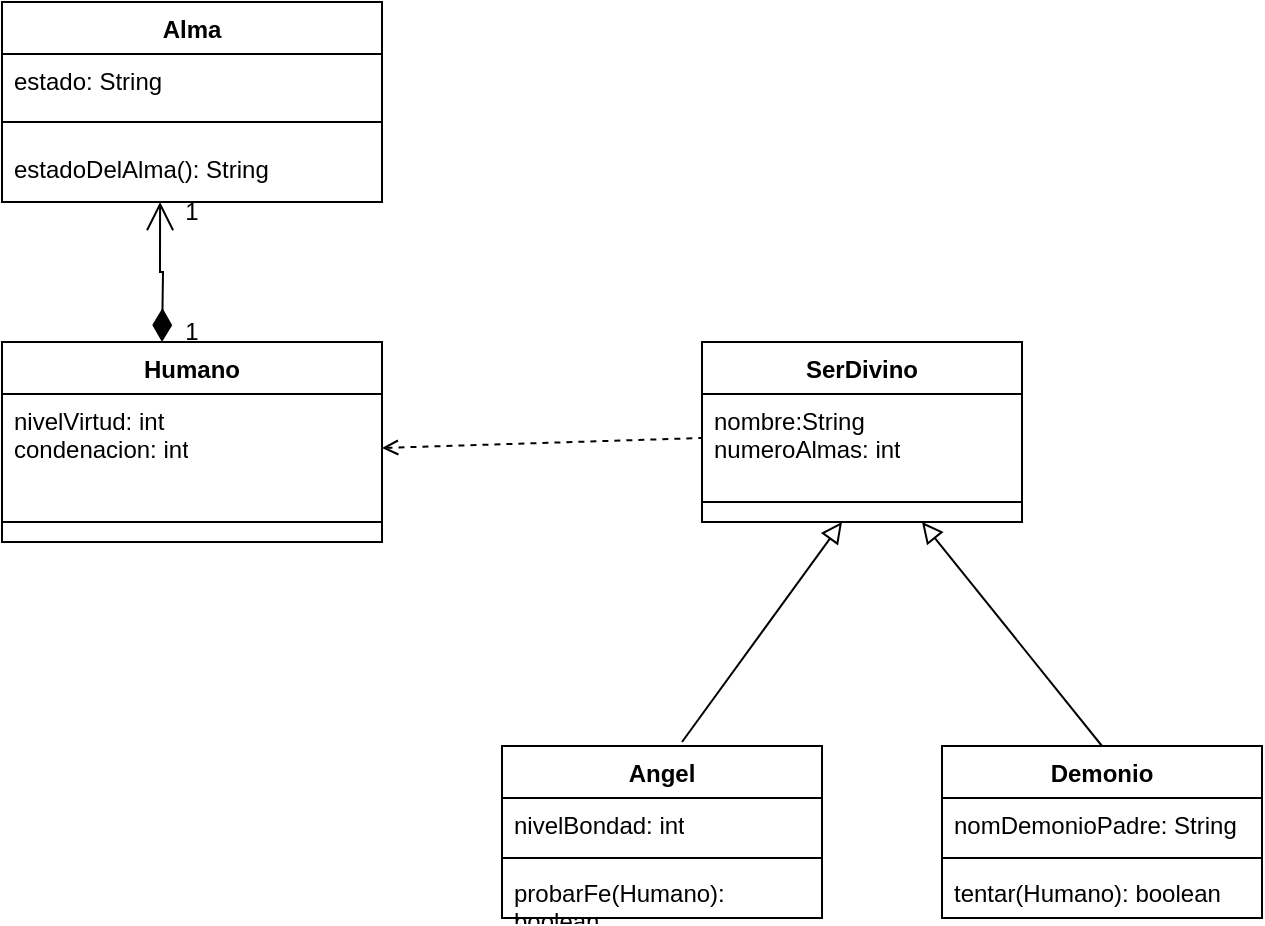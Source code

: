 <mxfile version="21.0.2" type="github">
  <diagram name="Page-1" id="ySizPNwwqI3vxmhqdh6i">
    <mxGraphModel dx="1050" dy="558" grid="1" gridSize="10" guides="1" tooltips="1" connect="1" arrows="1" fold="1" page="1" pageScale="1" pageWidth="827" pageHeight="1169" math="0" shadow="0">
      <root>
        <mxCell id="0" />
        <mxCell id="1" parent="0" />
        <mxCell id="XaTe4RbR0mwBM7nbZ-Zv-1" value="Humano" style="swimlane;fontStyle=1;align=center;verticalAlign=top;childLayout=stackLayout;horizontal=1;startSize=26;horizontalStack=0;resizeParent=1;resizeParentMax=0;resizeLast=0;collapsible=1;marginBottom=0;whiteSpace=wrap;html=1;" parent="1" vertex="1">
          <mxGeometry x="110" y="180" width="190" height="100" as="geometry" />
        </mxCell>
        <mxCell id="XaTe4RbR0mwBM7nbZ-Zv-2" value="&lt;div&gt;nivelVirtud: int&lt;/div&gt;&lt;div&gt;condenacion: int&lt;/div&gt;&lt;div&gt;&lt;br&gt;&lt;/div&gt;" style="text;strokeColor=none;fillColor=none;align=left;verticalAlign=top;spacingLeft=4;spacingRight=4;overflow=hidden;rotatable=0;points=[[0,0.5],[1,0.5]];portConstraint=eastwest;whiteSpace=wrap;html=1;" parent="XaTe4RbR0mwBM7nbZ-Zv-1" vertex="1">
          <mxGeometry y="26" width="190" height="54" as="geometry" />
        </mxCell>
        <mxCell id="JoyM6yltMa2ummFC6YBX-6" value="" style="line;strokeWidth=1;fillColor=none;align=left;verticalAlign=middle;spacingTop=-1;spacingLeft=3;spacingRight=3;rotatable=0;labelPosition=right;points=[];portConstraint=eastwest;strokeColor=inherit;" vertex="1" parent="XaTe4RbR0mwBM7nbZ-Zv-1">
          <mxGeometry y="80" width="190" height="20" as="geometry" />
        </mxCell>
        <mxCell id="XaTe4RbR0mwBM7nbZ-Zv-4" value="SerDivino" style="swimlane;fontStyle=1;align=center;verticalAlign=top;childLayout=stackLayout;horizontal=1;startSize=26;horizontalStack=0;resizeParent=1;resizeParentMax=0;resizeLast=0;collapsible=1;marginBottom=0;whiteSpace=wrap;html=1;" parent="1" vertex="1">
          <mxGeometry x="460" y="180" width="160" height="90" as="geometry" />
        </mxCell>
        <mxCell id="XaTe4RbR0mwBM7nbZ-Zv-5" value="&lt;div&gt;nombre:String&lt;/div&gt;&lt;div&gt;numeroAlmas: int&lt;br&gt;&lt;/div&gt;" style="text;strokeColor=none;fillColor=none;align=left;verticalAlign=top;spacingLeft=4;spacingRight=4;overflow=hidden;rotatable=0;points=[[0,0.5],[1,0.5]];portConstraint=eastwest;whiteSpace=wrap;html=1;" parent="XaTe4RbR0mwBM7nbZ-Zv-4" vertex="1">
          <mxGeometry y="26" width="160" height="44" as="geometry" />
        </mxCell>
        <mxCell id="XaTe4RbR0mwBM7nbZ-Zv-6" value="" style="line;strokeWidth=1;fillColor=none;align=left;verticalAlign=middle;spacingTop=-1;spacingLeft=3;spacingRight=3;rotatable=0;labelPosition=right;points=[];portConstraint=eastwest;strokeColor=inherit;" parent="XaTe4RbR0mwBM7nbZ-Zv-4" vertex="1">
          <mxGeometry y="70" width="160" height="20" as="geometry" />
        </mxCell>
        <mxCell id="XaTe4RbR0mwBM7nbZ-Zv-14" value="Angel" style="swimlane;fontStyle=1;align=center;verticalAlign=top;childLayout=stackLayout;horizontal=1;startSize=26;horizontalStack=0;resizeParent=1;resizeParentMax=0;resizeLast=0;collapsible=1;marginBottom=0;whiteSpace=wrap;html=1;" parent="1" vertex="1">
          <mxGeometry x="360" y="382" width="160" height="86" as="geometry" />
        </mxCell>
        <mxCell id="XaTe4RbR0mwBM7nbZ-Zv-15" value="nivelBondad: int" style="text;strokeColor=none;fillColor=none;align=left;verticalAlign=top;spacingLeft=4;spacingRight=4;overflow=hidden;rotatable=0;points=[[0,0.5],[1,0.5]];portConstraint=eastwest;whiteSpace=wrap;html=1;" parent="XaTe4RbR0mwBM7nbZ-Zv-14" vertex="1">
          <mxGeometry y="26" width="160" height="26" as="geometry" />
        </mxCell>
        <mxCell id="XaTe4RbR0mwBM7nbZ-Zv-16" value="" style="line;strokeWidth=1;fillColor=none;align=left;verticalAlign=middle;spacingTop=-1;spacingLeft=3;spacingRight=3;rotatable=0;labelPosition=right;points=[];portConstraint=eastwest;strokeColor=inherit;" parent="XaTe4RbR0mwBM7nbZ-Zv-14" vertex="1">
          <mxGeometry y="52" width="160" height="8" as="geometry" />
        </mxCell>
        <mxCell id="XaTe4RbR0mwBM7nbZ-Zv-17" value="probarFe(Humano): boolean" style="text;strokeColor=none;fillColor=none;align=left;verticalAlign=top;spacingLeft=4;spacingRight=4;overflow=hidden;rotatable=0;points=[[0,0.5],[1,0.5]];portConstraint=eastwest;whiteSpace=wrap;html=1;" parent="XaTe4RbR0mwBM7nbZ-Zv-14" vertex="1">
          <mxGeometry y="60" width="160" height="26" as="geometry" />
        </mxCell>
        <mxCell id="XaTe4RbR0mwBM7nbZ-Zv-22" value="" style="endArrow=block;startArrow=none;endFill=0;startFill=0;endSize=8;html=1;verticalAlign=bottom;labelBackgroundColor=none;rounded=0;" parent="1" edge="1">
          <mxGeometry width="160" relative="1" as="geometry">
            <mxPoint x="450" y="380" as="sourcePoint" />
            <mxPoint x="530" y="270" as="targetPoint" />
          </mxGeometry>
        </mxCell>
        <mxCell id="XaTe4RbR0mwBM7nbZ-Zv-24" value="Demonio" style="swimlane;fontStyle=1;align=center;verticalAlign=top;childLayout=stackLayout;horizontal=1;startSize=26;horizontalStack=0;resizeParent=1;resizeParentMax=0;resizeLast=0;collapsible=1;marginBottom=0;whiteSpace=wrap;html=1;" parent="1" vertex="1">
          <mxGeometry x="580" y="382" width="160" height="86" as="geometry" />
        </mxCell>
        <mxCell id="XaTe4RbR0mwBM7nbZ-Zv-25" value="nomDemonioPadre: String" style="text;strokeColor=none;fillColor=none;align=left;verticalAlign=top;spacingLeft=4;spacingRight=4;overflow=hidden;rotatable=0;points=[[0,0.5],[1,0.5]];portConstraint=eastwest;whiteSpace=wrap;html=1;" parent="XaTe4RbR0mwBM7nbZ-Zv-24" vertex="1">
          <mxGeometry y="26" width="160" height="26" as="geometry" />
        </mxCell>
        <mxCell id="XaTe4RbR0mwBM7nbZ-Zv-26" value="" style="line;strokeWidth=1;fillColor=none;align=left;verticalAlign=middle;spacingTop=-1;spacingLeft=3;spacingRight=3;rotatable=0;labelPosition=right;points=[];portConstraint=eastwest;strokeColor=inherit;" parent="XaTe4RbR0mwBM7nbZ-Zv-24" vertex="1">
          <mxGeometry y="52" width="160" height="8" as="geometry" />
        </mxCell>
        <mxCell id="XaTe4RbR0mwBM7nbZ-Zv-27" value="tentar(Humano): boolean" style="text;strokeColor=none;fillColor=none;align=left;verticalAlign=top;spacingLeft=4;spacingRight=4;overflow=hidden;rotatable=0;points=[[0,0.5],[1,0.5]];portConstraint=eastwest;whiteSpace=wrap;html=1;" parent="XaTe4RbR0mwBM7nbZ-Zv-24" vertex="1">
          <mxGeometry y="60" width="160" height="26" as="geometry" />
        </mxCell>
        <mxCell id="XaTe4RbR0mwBM7nbZ-Zv-30" value="" style="endArrow=block;startArrow=none;endFill=0;startFill=0;endSize=8;html=1;verticalAlign=bottom;labelBackgroundColor=none;rounded=0;exitX=0.5;exitY=0;exitDx=0;exitDy=0;" parent="1" source="XaTe4RbR0mwBM7nbZ-Zv-24" edge="1">
          <mxGeometry width="160" relative="1" as="geometry">
            <mxPoint x="460" y="390" as="sourcePoint" />
            <mxPoint x="570" y="270" as="targetPoint" />
          </mxGeometry>
        </mxCell>
        <mxCell id="XaTe4RbR0mwBM7nbZ-Zv-31" value="" style="endArrow=none;startArrow=open;endFill=0;startFill=0;endSize=8;html=1;verticalAlign=bottom;labelBackgroundColor=none;strokeWidth=1;rounded=0;exitX=1;exitY=0.5;exitDx=0;exitDy=0;entryX=0;entryY=0.5;entryDx=0;entryDy=0;dashed=1;" parent="1" source="XaTe4RbR0mwBM7nbZ-Zv-2" target="XaTe4RbR0mwBM7nbZ-Zv-5" edge="1">
          <mxGeometry width="160" relative="1" as="geometry">
            <mxPoint x="330" y="300" as="sourcePoint" />
            <mxPoint x="360" y="233" as="targetPoint" />
          </mxGeometry>
        </mxCell>
        <mxCell id="JoyM6yltMa2ummFC6YBX-1" value="Alma" style="swimlane;fontStyle=1;align=center;verticalAlign=top;childLayout=stackLayout;horizontal=1;startSize=26;horizontalStack=0;resizeParent=1;resizeParentMax=0;resizeLast=0;collapsible=1;marginBottom=0;whiteSpace=wrap;html=1;" vertex="1" parent="1">
          <mxGeometry x="110" y="10" width="190" height="100" as="geometry" />
        </mxCell>
        <mxCell id="JoyM6yltMa2ummFC6YBX-2" value="&lt;div&gt;estado: String&lt;/div&gt;" style="text;strokeColor=none;fillColor=none;align=left;verticalAlign=top;spacingLeft=4;spacingRight=4;overflow=hidden;rotatable=0;points=[[0,0.5],[1,0.5]];portConstraint=eastwest;whiteSpace=wrap;html=1;" vertex="1" parent="JoyM6yltMa2ummFC6YBX-1">
          <mxGeometry y="26" width="190" height="24" as="geometry" />
        </mxCell>
        <mxCell id="JoyM6yltMa2ummFC6YBX-3" value="" style="line;strokeWidth=1;fillColor=none;align=left;verticalAlign=middle;spacingTop=-1;spacingLeft=3;spacingRight=3;rotatable=0;labelPosition=right;points=[];portConstraint=eastwest;strokeColor=inherit;" vertex="1" parent="JoyM6yltMa2ummFC6YBX-1">
          <mxGeometry y="50" width="190" height="20" as="geometry" />
        </mxCell>
        <mxCell id="JoyM6yltMa2ummFC6YBX-4" value="estadoDelAlma(): String" style="text;strokeColor=none;fillColor=none;align=left;verticalAlign=top;spacingLeft=4;spacingRight=4;overflow=hidden;rotatable=0;points=[[0,0.5],[1,0.5]];portConstraint=eastwest;whiteSpace=wrap;html=1;" vertex="1" parent="JoyM6yltMa2ummFC6YBX-1">
          <mxGeometry y="70" width="190" height="30" as="geometry" />
        </mxCell>
        <mxCell id="JoyM6yltMa2ummFC6YBX-8" value="1" style="text;strokeColor=none;align=center;fillColor=none;html=1;verticalAlign=middle;whiteSpace=wrap;rounded=0;" vertex="1" parent="1">
          <mxGeometry x="190" y="110" width="30" height="10" as="geometry" />
        </mxCell>
        <mxCell id="JoyM6yltMa2ummFC6YBX-9" value="1" style="text;strokeColor=none;align=center;fillColor=none;html=1;verticalAlign=middle;whiteSpace=wrap;rounded=0;" vertex="1" parent="1">
          <mxGeometry x="190" y="170" width="30" height="10" as="geometry" />
        </mxCell>
        <mxCell id="JoyM6yltMa2ummFC6YBX-10" value="" style="endArrow=open;html=1;endSize=12;startArrow=diamondThin;startSize=14;startFill=1;edgeStyle=orthogonalEdgeStyle;align=left;verticalAlign=bottom;rounded=0;entryX=0.416;entryY=1;entryDx=0;entryDy=0;entryPerimeter=0;" edge="1" parent="1" target="JoyM6yltMa2ummFC6YBX-4">
          <mxGeometry x="-1" y="3" relative="1" as="geometry">
            <mxPoint x="190" y="180" as="sourcePoint" />
            <mxPoint x="190" y="120" as="targetPoint" />
          </mxGeometry>
        </mxCell>
      </root>
    </mxGraphModel>
  </diagram>
</mxfile>

